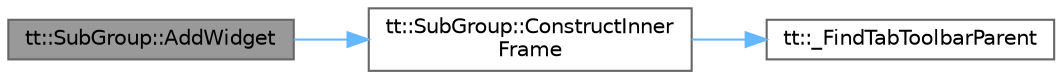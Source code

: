 digraph "tt::SubGroup::AddWidget"
{
 // LATEX_PDF_SIZE
  bgcolor="transparent";
  edge [fontname=Helvetica,fontsize=10,labelfontname=Helvetica,labelfontsize=10];
  node [fontname=Helvetica,fontsize=10,shape=box,height=0.2,width=0.4];
  rankdir="LR";
  Node1 [id="Node000001",label="tt::SubGroup::AddWidget",height=0.2,width=0.4,color="gray40", fillcolor="grey60", style="filled", fontcolor="black",tooltip=" "];
  Node1 -> Node2 [id="edge1_Node000001_Node000002",color="steelblue1",style="solid",tooltip=" "];
  Node2 [id="Node000002",label="tt::SubGroup::ConstructInner\lFrame",height=0.2,width=0.4,color="grey40", fillcolor="white", style="filled",URL="$classtt_1_1_sub_group.html#ae8b36562554278d29d8bb305e6117560",tooltip=" "];
  Node2 -> Node3 [id="edge2_Node000002_Node000003",color="steelblue1",style="solid",tooltip=" "];
  Node3 [id="Node000003",label="tt::_FindTabToolbarParent",height=0.2,width=0.4,color="grey40", fillcolor="white", style="filled",URL="$namespacett.html#a8482bbdaf889955a2b9dbbcb06556b06",tooltip=" "];
}
